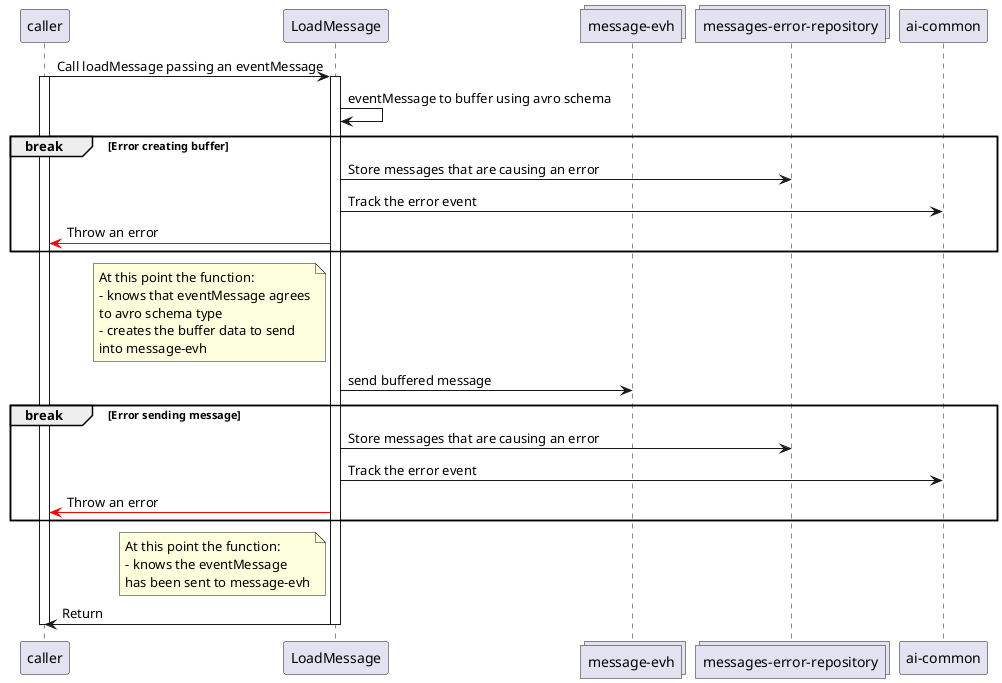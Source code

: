 @startuml load-message

participant caller
participant LoadMessage as lm
collections "message-evh" as evh
collections "messages-error-repository" as msgErrorRepo
participant "ai-common" as ai

caller -> lm : Call loadMessage passing an eventMessage
activate caller
activate lm

' lm -> lm : read avro schema
' alt Error reading avro schema
'   lm -> ai : Track the error event
'   lm -[#red]> caller : Throw an error
' end

lm -> lm : eventMessage to buffer using avro schema
break Error creating buffer
  lm -> msgErrorRepo: Store messages that are causing an error
  lm -> ai : Track the error event
  lm -[#red]> caller : Throw an error
end

note left of lm
  At this point the function:
  - knows that eventMessage agrees
  to avro schema type
  - creates the buffer data to send
  into message-evh
end note

lm -> evh : send buffered message
break Error sending message
  lm -> msgErrorRepo: Store messages that are causing an error
  lm -> ai : Track the error event
  lm -[#red]> caller : Throw an error
end

note left of lm
  At this point the function:
  - knows the eventMessage
  has been sent to message-evh
end note

lm -> caller : Return
deactivate lm
deactivate caller
@enduml
